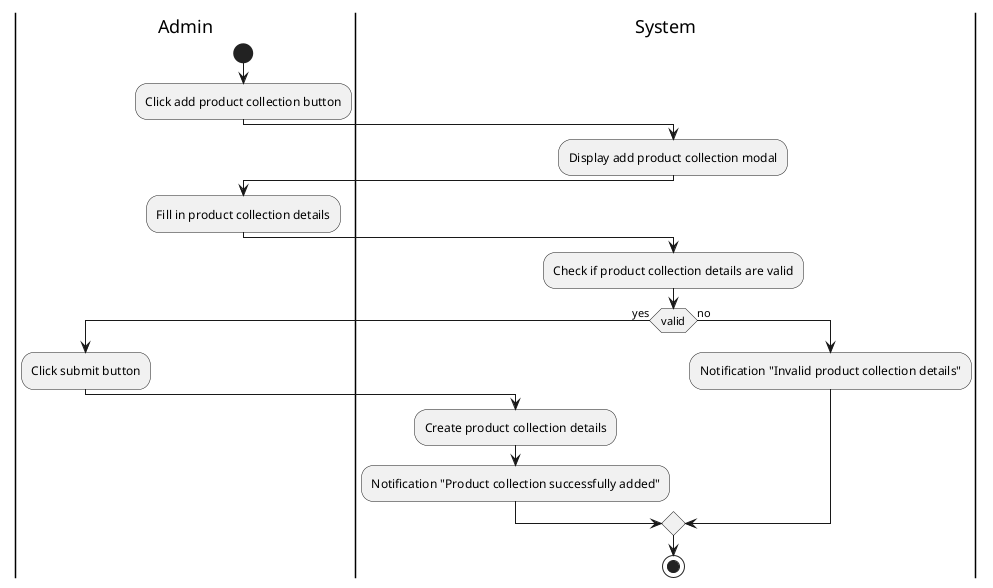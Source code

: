 @startuml Add product collection
|Admin|
start
:Click add product collection button;
|System|
:Display add product collection modal;
|Admin|
:Fill in product collection details;
|System|
:Check if product collection details are valid;
if (valid) then (yes)
|Admin|
:Click submit button;
|System|
:Create product collection details;
:Notification "Product collection successfully added";
else (no)
|System|
:Notification "Invalid product collection details";
endif
stop
@enduml